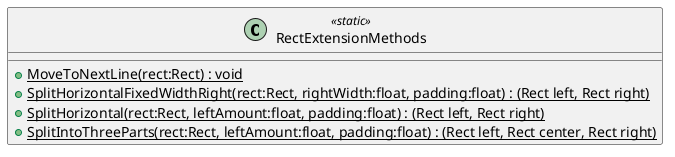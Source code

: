 @startuml
class RectExtensionMethods <<static>> {
    + {static} MoveToNextLine(rect:Rect) : void
    + {static} SplitHorizontalFixedWidthRight(rect:Rect, rightWidth:float, padding:float) : (Rect left, Rect right)
    + {static} SplitHorizontal(rect:Rect, leftAmount:float, padding:float) : (Rect left, Rect right)
    + {static} SplitIntoThreeParts(rect:Rect, leftAmount:float, padding:float) : (Rect left, Rect center, Rect right)
}
@enduml
